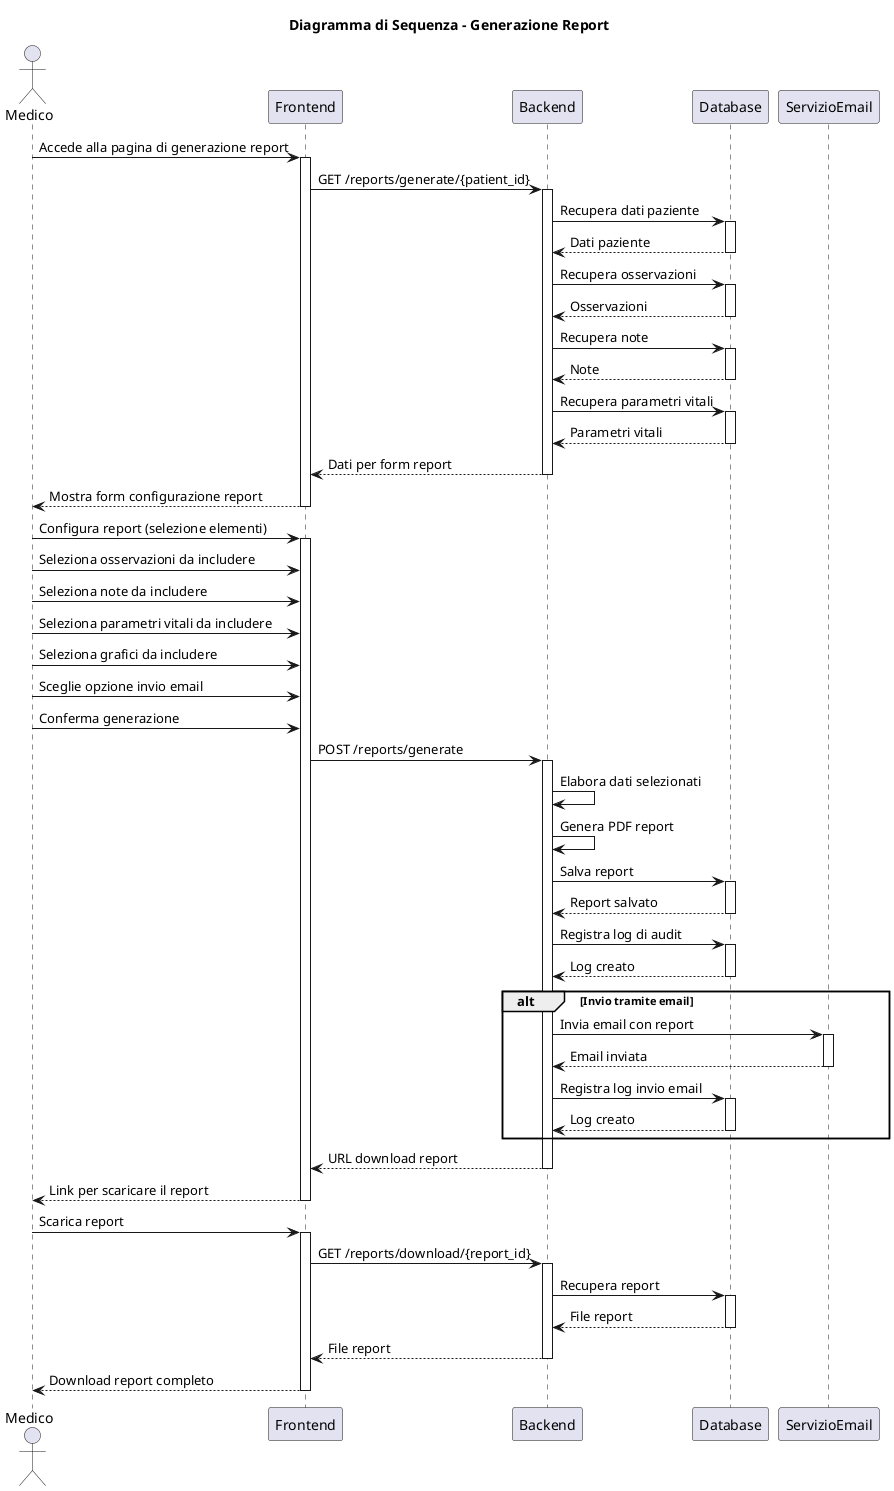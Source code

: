@startuml "DiagrammaSequenza-GenerazioneReport"

' Sequence diagram for report generation
title Diagramma di Sequenza - Generazione Report

actor "Medico" as Doctor
participant "Frontend" as Frontend
participant "Backend" as Backend
participant "Database" as DB
participant "ServizioEmail" as EmailService

' Start report generation
Doctor -> Frontend: Accede alla pagina di generazione report
activate Frontend
Frontend -> Backend: GET /reports/generate/{patient_id}
activate Backend
Backend -> DB: Recupera dati paziente
activate DB
DB --> Backend: Dati paziente
deactivate DB
Backend -> DB: Recupera osservazioni
activate DB
DB --> Backend: Osservazioni
deactivate DB
Backend -> DB: Recupera note
activate DB
DB --> Backend: Note
deactivate DB
Backend -> DB: Recupera parametri vitali
activate DB
DB --> Backend: Parametri vitali
deactivate DB
Backend --> Frontend: Dati per form report
deactivate Backend
Frontend --> Doctor: Mostra form configurazione report
deactivate Frontend

' Configure report
Doctor -> Frontend: Configura report (selezione elementi)
activate Frontend
Doctor -> Frontend: Seleziona osservazioni da includere
Doctor -> Frontend: Seleziona note da includere
Doctor -> Frontend: Seleziona parametri vitali da includere
Doctor -> Frontend: Seleziona grafici da includere
Doctor -> Frontend: Sceglie opzione invio email
Doctor -> Frontend: Conferma generazione
Frontend -> Backend: POST /reports/generate
activate Backend

' Generate report
Backend -> Backend: Elabora dati selezionati
Backend -> Backend: Genera PDF report
Backend -> DB: Salva report
activate DB
DB --> Backend: Report salvato
deactivate DB
Backend -> DB: Registra log di audit
activate DB
DB --> Backend: Log creato
deactivate DB

' Handle email option if selected
alt Invio tramite email
    Backend -> EmailService: Invia email con report
    activate EmailService
    EmailService --> Backend: Email inviata
    deactivate EmailService
    Backend -> DB: Registra log invio email
    activate DB
    DB --> Backend: Log creato
    deactivate DB
end

Backend --> Frontend: URL download report
deactivate Backend
Frontend --> Doctor: Link per scaricare il report
deactivate Frontend

' Download report
Doctor -> Frontend: Scarica report
activate Frontend
Frontend -> Backend: GET /reports/download/{report_id}
activate Backend
Backend -> DB: Recupera report
activate DB
DB --> Backend: File report
deactivate DB
Backend --> Frontend: File report
deactivate Backend
Frontend --> Doctor: Download report completo
deactivate Frontend

@enduml
